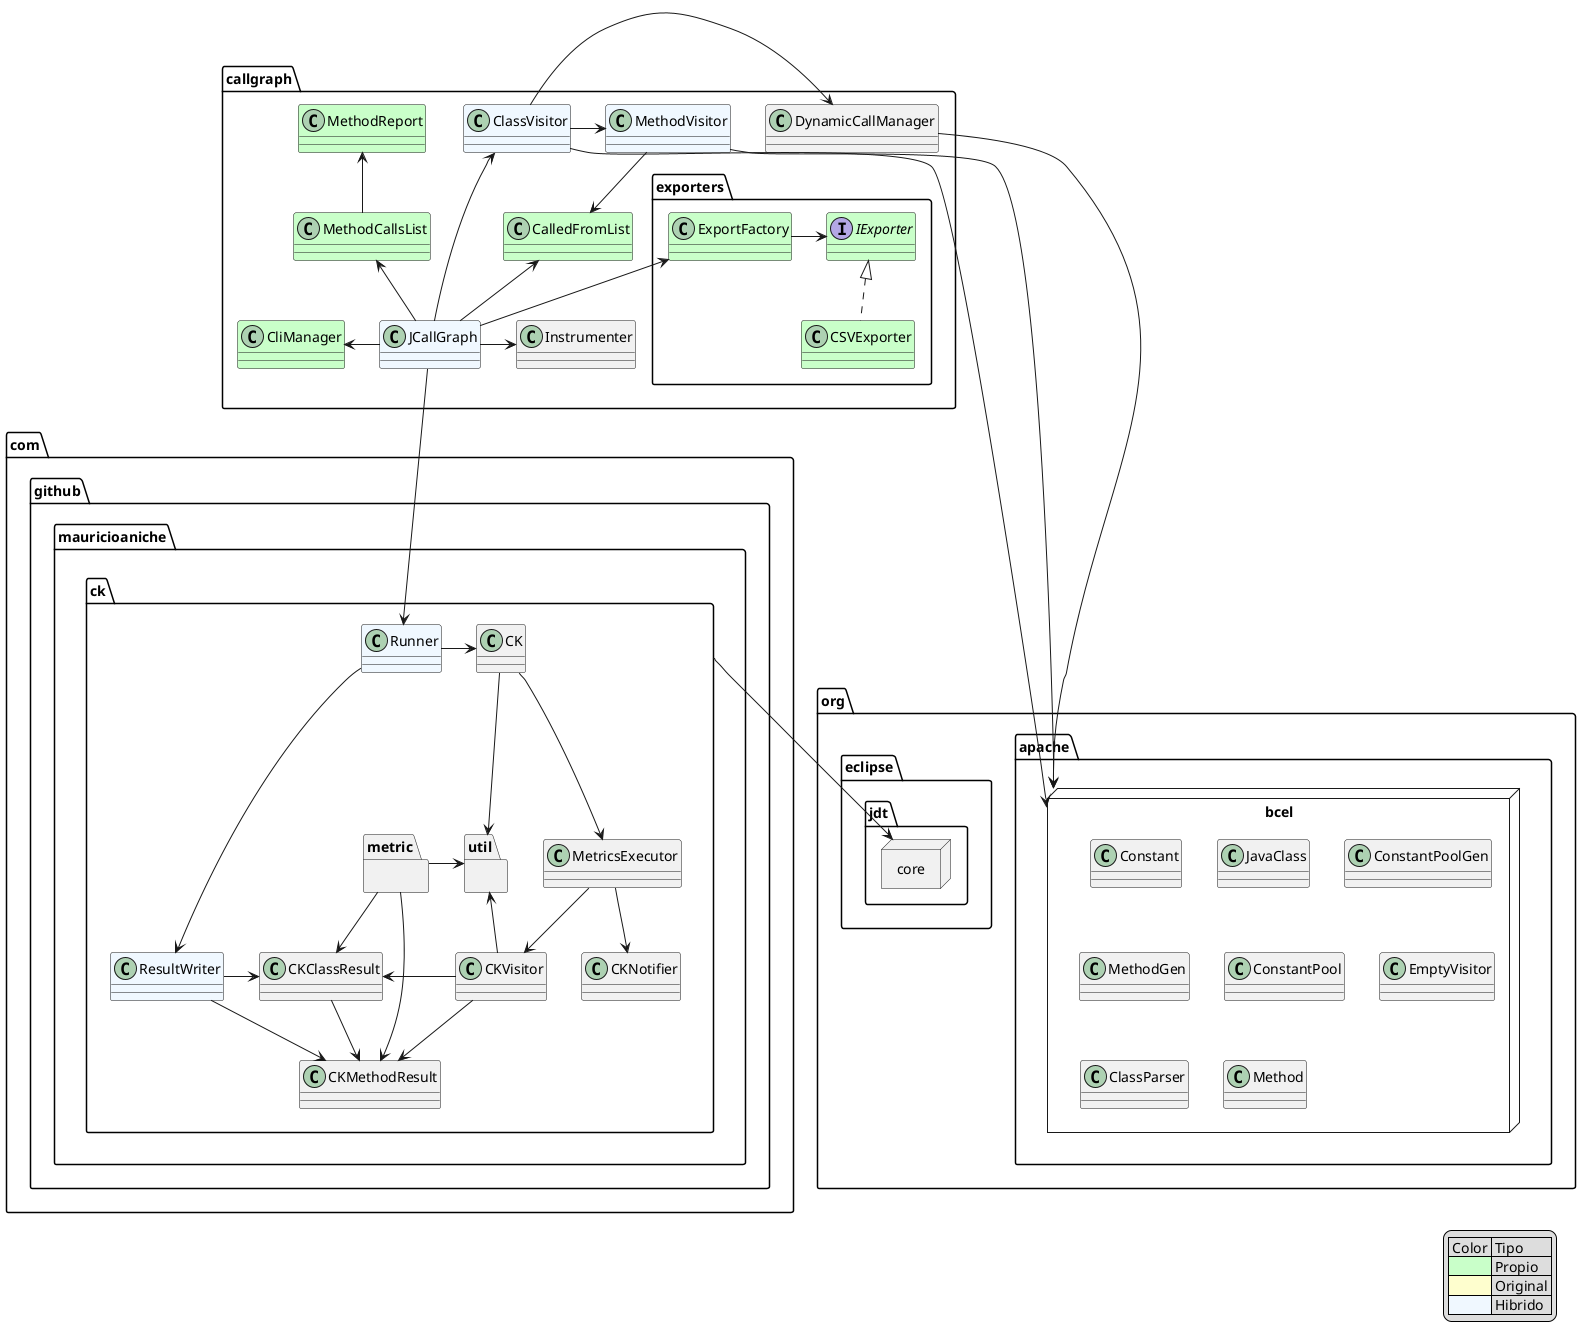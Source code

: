 @startuml components


package callgraph {

    class CalledFromList #TECHNOLOGY {
    }

    class ClassVisitor #AliceBlue { 
    }

' extends EmptyVisitor
    class CliManager #TECHNOLOGY {

    }

    class DynamicCallManager  {
    }

    class Instrumenter {
    }

    class JCallGraph #AliceBlue {
    }

    class MethodCallsList #TECHNOLOGY {
    }

    class MethodReport #TECHNOLOGY {
    }

    class MethodVisitor #AliceBlue {
    }
    package exporters {
        interface IExporter #TECHNOLOGY {
            }

        class CSVExporter #TECHNOLOGY implements IExporter {
            }
        class ExportFactory #TECHNOLOGY {}
    }
}


package com.github.mauricioaniche.ck {
    package util {}
    package metric {}

    class CK {}
    class CKClassResult {}
    class CKMethodResult {}
    class CKNotifier {}
    class CKVisitor {}
    class MetricsExecutor {}
    class ResultWriter #AliceBlue {}
    class Runner #AliceBlue {}
}

package org.apache.bcel <<Node>> {
    class Constant {}
    class JavaClass {}
    class ConstantPoolGen {}
    class MethodGen {}
    class ConstantPool {}
    class EmptyVisitor {}
    class ClassParser {}
    class Method {}
}

package org.eclipse.jdt.core <<Node>> {

}

/' JCG '/

ClassVisitor -left-> DynamicCallManager
ClassVisitor -> MethodVisitor
ClassVisitor -> org.apache.bcel


JCallGraph -> ClassVisitor
JCallGraph -up-> MethodCallsList
JCallGraph -up-> CalledFromList
JCallGraph -> Instrumenter
JCallGraph -down-> Runner
JCallGraph -up-> ExportFactory
JCallGraph -left-> CliManager

MethodCallsList -up-> MethodReport

MethodVisitor -down-> CalledFromList
MethodVisitor -> org.apache.bcel

DynamicCallManager -> org.apache.bcel

ExportFactory -> IExporter

/' CK '/

com.github.mauricioaniche.ck -down-> org.eclipse.jdt.core

Runner -right-> CK
Runner -> ResultWriter

CKVisitor -> CKClassResult
CKVisitor -up-> util
ResultWriter -> CKClassResult
metric -down-> CKClassResult

CKVisitor -> CKMethodResult
ResultWriter -> CKMethodResult
metric -down-> CKMethodResult
CKClassResult -down-> CKMethodResult

MetricsExecutor -down-> CKNotifier

MetricsExecutor -down-> CKVisitor

CK -down-> MetricsExecutor
CK -> util

metric -> util

legend right
    | Color | Tipo |
    |<#TECHNOLOGY>| Propio|
    |<#FEFECE>| Original |
    |<#AliceBlue>| Hibrido |
endlegend

@enduml


